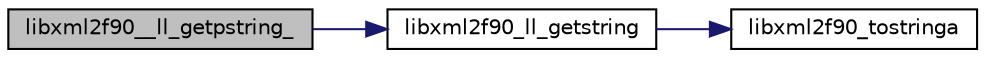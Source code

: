 digraph "libxml2f90__ll_getpstring_"
{
 // LATEX_PDF_SIZE
  edge [fontname="Helvetica",fontsize="10",labelfontname="Helvetica",labelfontsize="10"];
  node [fontname="Helvetica",fontsize="10",shape=record];
  rankdir="LR";
  Node1 [label="libxml2f90__ll_getpstring_",height=0.2,width=0.4,color="black", fillcolor="grey75", style="filled", fontcolor="black",tooltip=" "];
  Node1 -> Node2 [color="midnightblue",fontsize="10",style="solid",fontname="Helvetica"];
  Node2 [label="libxml2f90_ll_getstring",height=0.2,width=0.4,color="black", fillcolor="white", style="filled",URL="$libxml2f90_8f90__pp_8f90.html#adbc34014dab0a252a634da0e15d1ae7d",tooltip=" "];
  Node2 -> Node3 [color="midnightblue",fontsize="10",style="solid",fontname="Helvetica"];
  Node3 [label="libxml2f90_tostringa",height=0.2,width=0.4,color="black", fillcolor="white", style="filled",URL="$libxml2f90_8f90__pp_8f90.html#a33b51f94ad4a4b0fabdf48039bd6a849",tooltip=" "];
}
